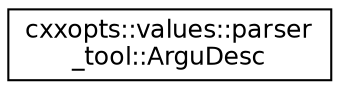 digraph "Graphical Class Hierarchy"
{
 // INTERACTIVE_SVG=YES
 // LATEX_PDF_SIZE
  edge [fontname="Helvetica",fontsize="12",labelfontname="Helvetica",labelfontsize="12"];
  node [fontname="Helvetica",fontsize="12",shape=record];
  rankdir="LR";
  Node0 [label="cxxopts::values::parser\l_tool::ArguDesc",height=0.2,width=0.4,color="black", fillcolor="white", style="filled",URL="$a00978.html",tooltip=" "];
}
